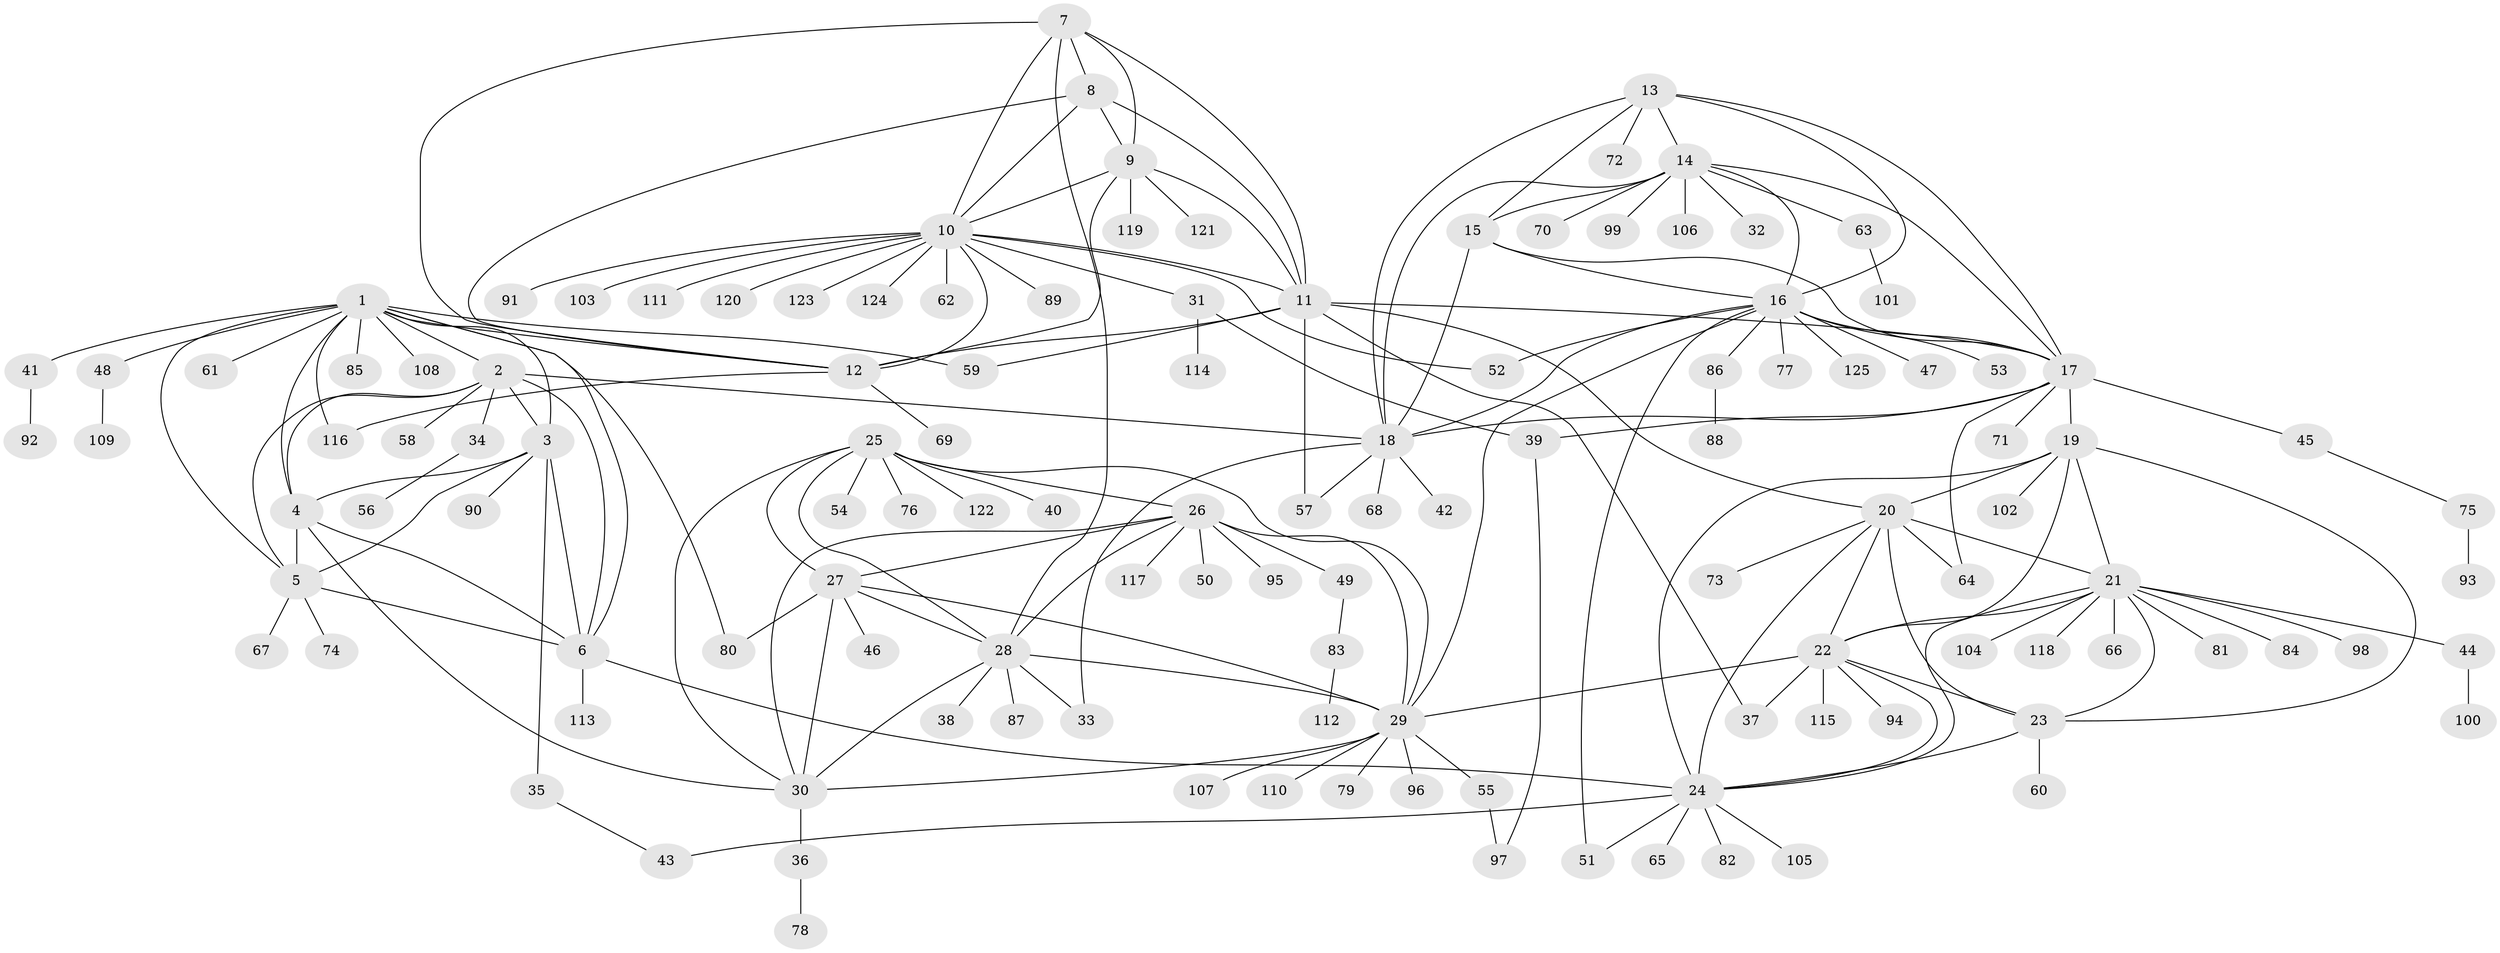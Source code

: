 // coarse degree distribution, {13: 0.013157894736842105, 7: 0.05263157894736842, 6: 0.06578947368421052, 5: 0.07894736842105263, 9: 0.039473684210526314, 4: 0.013157894736842105, 12: 0.013157894736842105, 10: 0.02631578947368421, 8: 0.05263157894736842, 11: 0.013157894736842105, 2: 0.19736842105263158, 1: 0.42105263157894735, 3: 0.013157894736842105}
// Generated by graph-tools (version 1.1) at 2025/52/03/04/25 22:52:16]
// undirected, 125 vertices, 192 edges
graph export_dot {
  node [color=gray90,style=filled];
  1;
  2;
  3;
  4;
  5;
  6;
  7;
  8;
  9;
  10;
  11;
  12;
  13;
  14;
  15;
  16;
  17;
  18;
  19;
  20;
  21;
  22;
  23;
  24;
  25;
  26;
  27;
  28;
  29;
  30;
  31;
  32;
  33;
  34;
  35;
  36;
  37;
  38;
  39;
  40;
  41;
  42;
  43;
  44;
  45;
  46;
  47;
  48;
  49;
  50;
  51;
  52;
  53;
  54;
  55;
  56;
  57;
  58;
  59;
  60;
  61;
  62;
  63;
  64;
  65;
  66;
  67;
  68;
  69;
  70;
  71;
  72;
  73;
  74;
  75;
  76;
  77;
  78;
  79;
  80;
  81;
  82;
  83;
  84;
  85;
  86;
  87;
  88;
  89;
  90;
  91;
  92;
  93;
  94;
  95;
  96;
  97;
  98;
  99;
  100;
  101;
  102;
  103;
  104;
  105;
  106;
  107;
  108;
  109;
  110;
  111;
  112;
  113;
  114;
  115;
  116;
  117;
  118;
  119;
  120;
  121;
  122;
  123;
  124;
  125;
  1 -- 2;
  1 -- 3;
  1 -- 4;
  1 -- 5;
  1 -- 6;
  1 -- 12;
  1 -- 41;
  1 -- 48;
  1 -- 59;
  1 -- 61;
  1 -- 80;
  1 -- 85;
  1 -- 108;
  1 -- 116;
  2 -- 3;
  2 -- 4;
  2 -- 5;
  2 -- 6;
  2 -- 18;
  2 -- 34;
  2 -- 58;
  3 -- 4;
  3 -- 5;
  3 -- 6;
  3 -- 35;
  3 -- 90;
  4 -- 5;
  4 -- 6;
  4 -- 30;
  5 -- 6;
  5 -- 67;
  5 -- 74;
  6 -- 24;
  6 -- 113;
  7 -- 8;
  7 -- 9;
  7 -- 10;
  7 -- 11;
  7 -- 12;
  7 -- 28;
  8 -- 9;
  8 -- 10;
  8 -- 11;
  8 -- 12;
  9 -- 10;
  9 -- 11;
  9 -- 12;
  9 -- 119;
  9 -- 121;
  10 -- 11;
  10 -- 12;
  10 -- 31;
  10 -- 52;
  10 -- 62;
  10 -- 89;
  10 -- 91;
  10 -- 103;
  10 -- 111;
  10 -- 120;
  10 -- 123;
  10 -- 124;
  11 -- 12;
  11 -- 17;
  11 -- 20;
  11 -- 37;
  11 -- 57;
  11 -- 59;
  12 -- 69;
  12 -- 116;
  13 -- 14;
  13 -- 15;
  13 -- 16;
  13 -- 17;
  13 -- 18;
  13 -- 72;
  14 -- 15;
  14 -- 16;
  14 -- 17;
  14 -- 18;
  14 -- 32;
  14 -- 63;
  14 -- 70;
  14 -- 99;
  14 -- 106;
  15 -- 16;
  15 -- 17;
  15 -- 18;
  16 -- 17;
  16 -- 18;
  16 -- 29;
  16 -- 47;
  16 -- 51;
  16 -- 52;
  16 -- 53;
  16 -- 77;
  16 -- 86;
  16 -- 125;
  17 -- 18;
  17 -- 19;
  17 -- 39;
  17 -- 45;
  17 -- 64;
  17 -- 71;
  18 -- 33;
  18 -- 42;
  18 -- 57;
  18 -- 68;
  19 -- 20;
  19 -- 21;
  19 -- 22;
  19 -- 23;
  19 -- 24;
  19 -- 102;
  20 -- 21;
  20 -- 22;
  20 -- 23;
  20 -- 24;
  20 -- 64;
  20 -- 73;
  21 -- 22;
  21 -- 23;
  21 -- 24;
  21 -- 44;
  21 -- 66;
  21 -- 81;
  21 -- 84;
  21 -- 98;
  21 -- 104;
  21 -- 118;
  22 -- 23;
  22 -- 24;
  22 -- 29;
  22 -- 37;
  22 -- 94;
  22 -- 115;
  23 -- 24;
  23 -- 60;
  24 -- 43;
  24 -- 51;
  24 -- 65;
  24 -- 82;
  24 -- 105;
  25 -- 26;
  25 -- 27;
  25 -- 28;
  25 -- 29;
  25 -- 30;
  25 -- 40;
  25 -- 54;
  25 -- 76;
  25 -- 122;
  26 -- 27;
  26 -- 28;
  26 -- 29;
  26 -- 30;
  26 -- 49;
  26 -- 50;
  26 -- 95;
  26 -- 117;
  27 -- 28;
  27 -- 29;
  27 -- 30;
  27 -- 46;
  27 -- 80;
  28 -- 29;
  28 -- 30;
  28 -- 33;
  28 -- 38;
  28 -- 87;
  29 -- 30;
  29 -- 55;
  29 -- 79;
  29 -- 96;
  29 -- 107;
  29 -- 110;
  30 -- 36;
  31 -- 39;
  31 -- 114;
  34 -- 56;
  35 -- 43;
  36 -- 78;
  39 -- 97;
  41 -- 92;
  44 -- 100;
  45 -- 75;
  48 -- 109;
  49 -- 83;
  55 -- 97;
  63 -- 101;
  75 -- 93;
  83 -- 112;
  86 -- 88;
}
